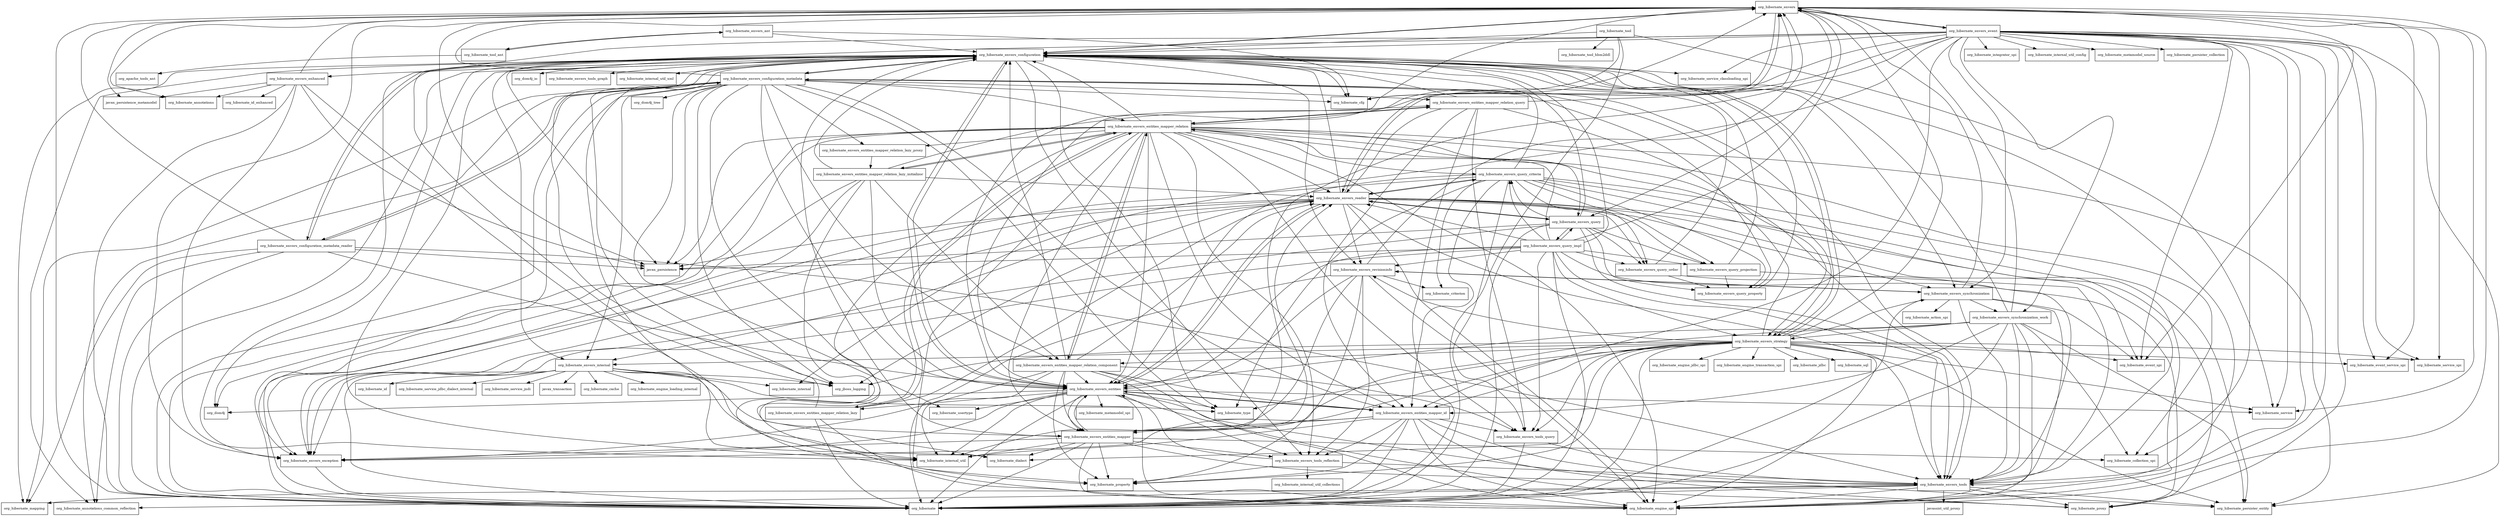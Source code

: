 digraph hibernate_envers_4_2_14_SP1_redhat_1_package_dependencies {
  node [shape = box, fontsize=10.0];
  org_hibernate_envers -> javax_persistence;
  org_hibernate_envers -> javax_persistence_metamodel;
  org_hibernate_envers -> org_hibernate;
  org_hibernate_envers -> org_hibernate_annotations;
  org_hibernate_envers -> org_hibernate_engine_spi;
  org_hibernate_envers -> org_hibernate_envers_configuration;
  org_hibernate_envers -> org_hibernate_envers_event;
  org_hibernate_envers -> org_hibernate_envers_exception;
  org_hibernate_envers -> org_hibernate_envers_query;
  org_hibernate_envers -> org_hibernate_envers_reader;
  org_hibernate_envers -> org_hibernate_event_service_spi;
  org_hibernate_envers -> org_hibernate_event_spi;
  org_hibernate_envers -> org_hibernate_service;
  org_hibernate_envers -> org_hibernate_service_spi;
  org_hibernate_envers_ant -> org_hibernate_cfg;
  org_hibernate_envers_ant -> org_hibernate_envers_configuration;
  org_hibernate_envers_ant -> org_hibernate_tool_ant;
  org_hibernate_envers_configuration -> javax_persistence;
  org_hibernate_envers_configuration -> org_dom4j;
  org_hibernate_envers_configuration -> org_dom4j_io;
  org_hibernate_envers_configuration -> org_hibernate;
  org_hibernate_envers_configuration -> org_hibernate_annotations_common_reflection;
  org_hibernate_envers_configuration -> org_hibernate_cfg;
  org_hibernate_envers_configuration -> org_hibernate_envers;
  org_hibernate_envers_configuration -> org_hibernate_envers_configuration_metadata;
  org_hibernate_envers_configuration -> org_hibernate_envers_configuration_metadata_reader;
  org_hibernate_envers_configuration -> org_hibernate_envers_enhanced;
  org_hibernate_envers_configuration -> org_hibernate_envers_entities;
  org_hibernate_envers_configuration -> org_hibernate_envers_internal;
  org_hibernate_envers_configuration -> org_hibernate_envers_revisioninfo;
  org_hibernate_envers_configuration -> org_hibernate_envers_strategy;
  org_hibernate_envers_configuration -> org_hibernate_envers_synchronization;
  org_hibernate_envers_configuration -> org_hibernate_envers_tools;
  org_hibernate_envers_configuration -> org_hibernate_envers_tools_graph;
  org_hibernate_envers_configuration -> org_hibernate_envers_tools_reflection;
  org_hibernate_envers_configuration -> org_hibernate_internal_util;
  org_hibernate_envers_configuration -> org_hibernate_internal_util_xml;
  org_hibernate_envers_configuration -> org_hibernate_mapping;
  org_hibernate_envers_configuration -> org_hibernate_property;
  org_hibernate_envers_configuration -> org_hibernate_service_classloading_spi;
  org_hibernate_envers_configuration -> org_hibernate_type;
  org_hibernate_envers_configuration -> org_jboss_logging;
  org_hibernate_envers_configuration_metadata -> javax_persistence;
  org_hibernate_envers_configuration_metadata -> org_dom4j;
  org_hibernate_envers_configuration_metadata -> org_dom4j_tree;
  org_hibernate_envers_configuration_metadata -> org_hibernate;
  org_hibernate_envers_configuration_metadata -> org_hibernate_annotations_common_reflection;
  org_hibernate_envers_configuration_metadata -> org_hibernate_cfg;
  org_hibernate_envers_configuration_metadata -> org_hibernate_envers;
  org_hibernate_envers_configuration_metadata -> org_hibernate_envers_configuration;
  org_hibernate_envers_configuration_metadata -> org_hibernate_envers_configuration_metadata_reader;
  org_hibernate_envers_configuration_metadata -> org_hibernate_envers_entities;
  org_hibernate_envers_configuration_metadata -> org_hibernate_envers_entities_mapper;
  org_hibernate_envers_configuration_metadata -> org_hibernate_envers_entities_mapper_id;
  org_hibernate_envers_configuration_metadata -> org_hibernate_envers_entities_mapper_relation;
  org_hibernate_envers_configuration_metadata -> org_hibernate_envers_entities_mapper_relation_component;
  org_hibernate_envers_configuration_metadata -> org_hibernate_envers_entities_mapper_relation_lazy_proxy;
  org_hibernate_envers_configuration_metadata -> org_hibernate_envers_entities_mapper_relation_query;
  org_hibernate_envers_configuration_metadata -> org_hibernate_envers_internal;
  org_hibernate_envers_configuration_metadata -> org_hibernate_envers_strategy;
  org_hibernate_envers_configuration_metadata -> org_hibernate_envers_tools;
  org_hibernate_envers_configuration_metadata -> org_hibernate_mapping;
  org_hibernate_envers_configuration_metadata -> org_hibernate_type;
  org_hibernate_envers_configuration_metadata -> org_hibernate_usertype;
  org_hibernate_envers_configuration_metadata -> org_jboss_logging;
  org_hibernate_envers_configuration_metadata_reader -> javax_persistence;
  org_hibernate_envers_configuration_metadata_reader -> org_hibernate;
  org_hibernate_envers_configuration_metadata_reader -> org_hibernate_annotations_common_reflection;
  org_hibernate_envers_configuration_metadata_reader -> org_hibernate_envers;
  org_hibernate_envers_configuration_metadata_reader -> org_hibernate_envers_configuration;
  org_hibernate_envers_configuration_metadata_reader -> org_hibernate_envers_configuration_metadata;
  org_hibernate_envers_configuration_metadata_reader -> org_hibernate_envers_entities;
  org_hibernate_envers_configuration_metadata_reader -> org_hibernate_envers_tools;
  org_hibernate_envers_configuration_metadata_reader -> org_hibernate_mapping;
  org_hibernate_envers_enhanced -> javax_persistence;
  org_hibernate_envers_enhanced -> javax_persistence_metamodel;
  org_hibernate_envers_enhanced -> org_hibernate;
  org_hibernate_envers_enhanced -> org_hibernate_annotations;
  org_hibernate_envers_enhanced -> org_hibernate_dialect;
  org_hibernate_envers_enhanced -> org_hibernate_envers;
  org_hibernate_envers_enhanced -> org_hibernate_id_enhanced;
  org_hibernate_envers_enhanced -> org_hibernate_internal_util;
  org_hibernate_envers_entities -> org_dom4j;
  org_hibernate_envers_entities -> org_hibernate;
  org_hibernate_envers_entities -> org_hibernate_engine_spi;
  org_hibernate_envers_entities -> org_hibernate_envers;
  org_hibernate_envers_entities -> org_hibernate_envers_configuration;
  org_hibernate_envers_entities -> org_hibernate_envers_entities_mapper;
  org_hibernate_envers_entities -> org_hibernate_envers_entities_mapper_id;
  org_hibernate_envers_entities -> org_hibernate_envers_entities_mapper_relation_lazy;
  org_hibernate_envers_entities -> org_hibernate_envers_exception;
  org_hibernate_envers_entities -> org_hibernate_envers_reader;
  org_hibernate_envers_entities -> org_hibernate_internal_util;
  org_hibernate_envers_entities -> org_hibernate_metamodel_spi;
  org_hibernate_envers_entities -> org_hibernate_persister_entity;
  org_hibernate_envers_entities -> org_hibernate_proxy;
  org_hibernate_envers_entities -> org_hibernate_service;
  org_hibernate_envers_entities -> org_hibernate_type;
  org_hibernate_envers_entities -> org_hibernate_usertype;
  org_hibernate_envers_entities_mapper -> org_hibernate;
  org_hibernate_envers_entities_mapper -> org_hibernate_collection_spi;
  org_hibernate_envers_entities_mapper -> org_hibernate_dialect;
  org_hibernate_envers_entities_mapper -> org_hibernate_engine_spi;
  org_hibernate_envers_entities_mapper -> org_hibernate_envers_configuration;
  org_hibernate_envers_entities_mapper -> org_hibernate_envers_entities;
  org_hibernate_envers_entities_mapper -> org_hibernate_envers_exception;
  org_hibernate_envers_entities_mapper -> org_hibernate_envers_reader;
  org_hibernate_envers_entities_mapper -> org_hibernate_envers_tools;
  org_hibernate_envers_entities_mapper -> org_hibernate_envers_tools_reflection;
  org_hibernate_envers_entities_mapper -> org_hibernate_internal_util;
  org_hibernate_envers_entities_mapper -> org_hibernate_property;
  org_hibernate_envers_entities_mapper_id -> org_hibernate;
  org_hibernate_envers_entities_mapper_id -> org_hibernate_engine_spi;
  org_hibernate_envers_entities_mapper_id -> org_hibernate_envers_entities;
  org_hibernate_envers_entities_mapper_id -> org_hibernate_envers_entities_mapper;
  org_hibernate_envers_entities_mapper_id -> org_hibernate_envers_exception;
  org_hibernate_envers_entities_mapper_id -> org_hibernate_envers_tools;
  org_hibernate_envers_entities_mapper_id -> org_hibernate_envers_tools_query;
  org_hibernate_envers_entities_mapper_id -> org_hibernate_envers_tools_reflection;
  org_hibernate_envers_entities_mapper_id -> org_hibernate_internal_util;
  org_hibernate_envers_entities_mapper_id -> org_hibernate_property;
  org_hibernate_envers_entities_mapper_id -> org_hibernate_proxy;
  org_hibernate_envers_entities_mapper_relation -> javax_persistence;
  org_hibernate_envers_entities_mapper_relation -> org_hibernate;
  org_hibernate_envers_entities_mapper_relation -> org_hibernate_collection_spi;
  org_hibernate_envers_entities_mapper_relation -> org_hibernate_engine_spi;
  org_hibernate_envers_entities_mapper_relation -> org_hibernate_envers;
  org_hibernate_envers_entities_mapper_relation -> org_hibernate_envers_configuration;
  org_hibernate_envers_entities_mapper_relation -> org_hibernate_envers_entities;
  org_hibernate_envers_entities_mapper_relation -> org_hibernate_envers_entities_mapper;
  org_hibernate_envers_entities_mapper_relation -> org_hibernate_envers_entities_mapper_id;
  org_hibernate_envers_entities_mapper_relation -> org_hibernate_envers_entities_mapper_relation_component;
  org_hibernate_envers_entities_mapper_relation -> org_hibernate_envers_entities_mapper_relation_lazy;
  org_hibernate_envers_entities_mapper_relation -> org_hibernate_envers_entities_mapper_relation_lazy_initializor;
  org_hibernate_envers_entities_mapper_relation -> org_hibernate_envers_entities_mapper_relation_lazy_proxy;
  org_hibernate_envers_entities_mapper_relation -> org_hibernate_envers_entities_mapper_relation_query;
  org_hibernate_envers_entities_mapper_relation -> org_hibernate_envers_exception;
  org_hibernate_envers_entities_mapper_relation -> org_hibernate_envers_query;
  org_hibernate_envers_entities_mapper_relation -> org_hibernate_envers_query_criteria;
  org_hibernate_envers_entities_mapper_relation -> org_hibernate_envers_reader;
  org_hibernate_envers_entities_mapper_relation -> org_hibernate_envers_tools;
  org_hibernate_envers_entities_mapper_relation -> org_hibernate_envers_tools_query;
  org_hibernate_envers_entities_mapper_relation -> org_hibernate_envers_tools_reflection;
  org_hibernate_envers_entities_mapper_relation -> org_hibernate_internal_util;
  org_hibernate_envers_entities_mapper_relation -> org_hibernate_persister_entity;
  org_hibernate_envers_entities_mapper_relation -> org_hibernate_property;
  org_hibernate_envers_entities_mapper_relation_component -> org_hibernate_engine_spi;
  org_hibernate_envers_entities_mapper_relation_component -> org_hibernate_envers_configuration;
  org_hibernate_envers_entities_mapper_relation_component -> org_hibernate_envers_entities;
  org_hibernate_envers_entities_mapper_relation_component -> org_hibernate_envers_entities_mapper;
  org_hibernate_envers_entities_mapper_relation_component -> org_hibernate_envers_entities_mapper_id;
  org_hibernate_envers_entities_mapper_relation_component -> org_hibernate_envers_entities_mapper_relation;
  org_hibernate_envers_entities_mapper_relation_component -> org_hibernate_envers_exception;
  org_hibernate_envers_entities_mapper_relation_component -> org_hibernate_envers_reader;
  org_hibernate_envers_entities_mapper_relation_component -> org_hibernate_envers_tools_query;
  org_hibernate_envers_entities_mapper_relation_component -> org_hibernate_envers_tools_reflection;
  org_hibernate_envers_entities_mapper_relation_component -> org_hibernate_internal_util;
  org_hibernate_envers_entities_mapper_relation_component -> org_hibernate_property;
  org_hibernate_envers_entities_mapper_relation_lazy -> org_hibernate;
  org_hibernate_envers_entities_mapper_relation_lazy -> org_hibernate_engine_spi;
  org_hibernate_envers_entities_mapper_relation_lazy -> org_hibernate_envers_configuration;
  org_hibernate_envers_entities_mapper_relation_lazy -> org_hibernate_envers_entities_mapper_relation;
  org_hibernate_envers_entities_mapper_relation_lazy -> org_hibernate_envers_reader;
  org_hibernate_envers_entities_mapper_relation_lazy_initializor -> org_hibernate;
  org_hibernate_envers_entities_mapper_relation_lazy_initializor -> org_hibernate_envers_configuration;
  org_hibernate_envers_entities_mapper_relation_lazy_initializor -> org_hibernate_envers_entities;
  org_hibernate_envers_entities_mapper_relation_lazy_initializor -> org_hibernate_envers_entities_mapper_relation;
  org_hibernate_envers_entities_mapper_relation_lazy_initializor -> org_hibernate_envers_entities_mapper_relation_component;
  org_hibernate_envers_entities_mapper_relation_lazy_initializor -> org_hibernate_envers_entities_mapper_relation_query;
  org_hibernate_envers_entities_mapper_relation_lazy_initializor -> org_hibernate_envers_exception;
  org_hibernate_envers_entities_mapper_relation_lazy_initializor -> org_hibernate_envers_reader;
  org_hibernate_envers_entities_mapper_relation_lazy_initializor -> org_hibernate_internal_util;
  org_hibernate_envers_entities_mapper_relation_lazy_proxy -> org_hibernate_envers_entities_mapper_relation_lazy_initializor;
  org_hibernate_envers_entities_mapper_relation_query -> org_hibernate;
  org_hibernate_envers_entities_mapper_relation_query -> org_hibernate_envers;
  org_hibernate_envers_entities_mapper_relation_query -> org_hibernate_envers_configuration;
  org_hibernate_envers_entities_mapper_relation_query -> org_hibernate_envers_entities_mapper_id;
  org_hibernate_envers_entities_mapper_relation_query -> org_hibernate_envers_entities_mapper_relation;
  org_hibernate_envers_entities_mapper_relation_query -> org_hibernate_envers_reader;
  org_hibernate_envers_entities_mapper_relation_query -> org_hibernate_envers_strategy;
  org_hibernate_envers_entities_mapper_relation_query -> org_hibernate_envers_tools_query;
  org_hibernate_envers_event -> org_hibernate_cfg;
  org_hibernate_envers_event -> org_hibernate_collection_spi;
  org_hibernate_envers_event -> org_hibernate_engine_spi;
  org_hibernate_envers_event -> org_hibernate_envers;
  org_hibernate_envers_event -> org_hibernate_envers_configuration;
  org_hibernate_envers_event -> org_hibernate_envers_entities;
  org_hibernate_envers_event -> org_hibernate_envers_entities_mapper;
  org_hibernate_envers_event -> org_hibernate_envers_entities_mapper_id;
  org_hibernate_envers_event -> org_hibernate_envers_exception;
  org_hibernate_envers_event -> org_hibernate_envers_synchronization;
  org_hibernate_envers_event -> org_hibernate_envers_synchronization_work;
  org_hibernate_envers_event -> org_hibernate_envers_tools;
  org_hibernate_envers_event -> org_hibernate_event_service_spi;
  org_hibernate_envers_event -> org_hibernate_event_spi;
  org_hibernate_envers_event -> org_hibernate_integrator_spi;
  org_hibernate_envers_event -> org_hibernate_internal;
  org_hibernate_envers_event -> org_hibernate_internal_util_config;
  org_hibernate_envers_event -> org_hibernate_metamodel_source;
  org_hibernate_envers_event -> org_hibernate_persister_collection;
  org_hibernate_envers_event -> org_hibernate_persister_entity;
  org_hibernate_envers_event -> org_hibernate_proxy;
  org_hibernate_envers_event -> org_hibernate_service;
  org_hibernate_envers_event -> org_hibernate_service_classloading_spi;
  org_hibernate_envers_event -> org_hibernate_service_spi;
  org_hibernate_envers_event -> org_jboss_logging;
  org_hibernate_envers_exception -> org_hibernate;
  org_hibernate_envers_internal -> javax_transaction;
  org_hibernate_envers_internal -> org_hibernate;
  org_hibernate_envers_internal -> org_hibernate_cache;
  org_hibernate_envers_internal -> org_hibernate_dialect;
  org_hibernate_envers_internal -> org_hibernate_engine_loading_internal;
  org_hibernate_envers_internal -> org_hibernate_engine_spi;
  org_hibernate_envers_internal -> org_hibernate_id;
  org_hibernate_envers_internal -> org_hibernate_internal;
  org_hibernate_envers_internal -> org_hibernate_service_jdbc_dialect_internal;
  org_hibernate_envers_internal -> org_hibernate_service_jndi;
  org_hibernate_envers_internal -> org_hibernate_type;
  org_hibernate_envers_internal -> org_jboss_logging;
  org_hibernate_envers_query -> javax_persistence;
  org_hibernate_envers_query -> org_hibernate;
  org_hibernate_envers_query -> org_hibernate_envers_configuration;
  org_hibernate_envers_query -> org_hibernate_envers_exception;
  org_hibernate_envers_query -> org_hibernate_envers_query_criteria;
  org_hibernate_envers_query -> org_hibernate_envers_query_impl;
  org_hibernate_envers_query -> org_hibernate_envers_query_order;
  org_hibernate_envers_query -> org_hibernate_envers_query_projection;
  org_hibernate_envers_query -> org_hibernate_envers_query_property;
  org_hibernate_envers_query -> org_hibernate_envers_reader;
  org_hibernate_envers_query -> org_hibernate_envers_tools;
  org_hibernate_envers_query_criteria -> org_hibernate_criterion;
  org_hibernate_envers_query_criteria -> org_hibernate_engine_spi;
  org_hibernate_envers_query_criteria -> org_hibernate_envers_configuration;
  org_hibernate_envers_query_criteria -> org_hibernate_envers_entities;
  org_hibernate_envers_query_criteria -> org_hibernate_envers_entities_mapper_id;
  org_hibernate_envers_query_criteria -> org_hibernate_envers_exception;
  org_hibernate_envers_query_criteria -> org_hibernate_envers_query_order;
  org_hibernate_envers_query_criteria -> org_hibernate_envers_query_projection;
  org_hibernate_envers_query_criteria -> org_hibernate_envers_query_property;
  org_hibernate_envers_query_criteria -> org_hibernate_envers_reader;
  org_hibernate_envers_query_criteria -> org_hibernate_envers_tools;
  org_hibernate_envers_query_criteria -> org_hibernate_envers_tools_query;
  org_hibernate_envers_query_criteria -> org_hibernate_persister_entity;
  org_hibernate_envers_query_criteria -> org_hibernate_type;
  org_hibernate_envers_query_impl -> javax_persistence;
  org_hibernate_envers_query_impl -> org_hibernate;
  org_hibernate_envers_query_impl -> org_hibernate_envers;
  org_hibernate_envers_query_impl -> org_hibernate_envers_configuration;
  org_hibernate_envers_query_impl -> org_hibernate_envers_entities;
  org_hibernate_envers_query_impl -> org_hibernate_envers_entities_mapper_relation;
  org_hibernate_envers_query_impl -> org_hibernate_envers_exception;
  org_hibernate_envers_query_impl -> org_hibernate_envers_query;
  org_hibernate_envers_query_impl -> org_hibernate_envers_query_criteria;
  org_hibernate_envers_query_impl -> org_hibernate_envers_query_order;
  org_hibernate_envers_query_impl -> org_hibernate_envers_query_projection;
  org_hibernate_envers_query_impl -> org_hibernate_envers_reader;
  org_hibernate_envers_query_impl -> org_hibernate_envers_revisioninfo;
  org_hibernate_envers_query_impl -> org_hibernate_envers_strategy;
  org_hibernate_envers_query_impl -> org_hibernate_envers_tools;
  org_hibernate_envers_query_impl -> org_hibernate_envers_tools_query;
  org_hibernate_envers_query_impl -> org_hibernate_proxy;
  org_hibernate_envers_query_order -> org_hibernate_envers_configuration;
  org_hibernate_envers_query_order -> org_hibernate_envers_query_property;
  org_hibernate_envers_query_order -> org_hibernate_envers_tools;
  org_hibernate_envers_query_projection -> org_hibernate_envers_configuration;
  org_hibernate_envers_query_projection -> org_hibernate_envers_query_property;
  org_hibernate_envers_query_projection -> org_hibernate_envers_tools;
  org_hibernate_envers_query_property -> org_hibernate_envers_configuration;
  org_hibernate_envers_query_property -> org_hibernate_envers_configuration_metadata;
  org_hibernate_envers_reader -> javax_persistence;
  org_hibernate_envers_reader -> org_hibernate;
  org_hibernate_envers_reader -> org_hibernate_engine_spi;
  org_hibernate_envers_reader -> org_hibernate_envers;
  org_hibernate_envers_reader -> org_hibernate_envers_configuration;
  org_hibernate_envers_reader -> org_hibernate_envers_entities;
  org_hibernate_envers_reader -> org_hibernate_envers_exception;
  org_hibernate_envers_reader -> org_hibernate_envers_internal;
  org_hibernate_envers_reader -> org_hibernate_envers_query;
  org_hibernate_envers_reader -> org_hibernate_envers_query_criteria;
  org_hibernate_envers_reader -> org_hibernate_envers_query_order;
  org_hibernate_envers_reader -> org_hibernate_envers_query_projection;
  org_hibernate_envers_reader -> org_hibernate_envers_revisioninfo;
  org_hibernate_envers_reader -> org_hibernate_envers_synchronization;
  org_hibernate_envers_reader -> org_hibernate_envers_tools;
  org_hibernate_envers_reader -> org_hibernate_event_spi;
  org_hibernate_envers_reader -> org_hibernate_proxy;
  org_hibernate_envers_reader -> org_jboss_logging;
  org_hibernate_envers_revisioninfo -> org_hibernate;
  org_hibernate_envers_revisioninfo -> org_hibernate_criterion;
  org_hibernate_envers_revisioninfo -> org_hibernate_engine_spi;
  org_hibernate_envers_revisioninfo -> org_hibernate_envers;
  org_hibernate_envers_revisioninfo -> org_hibernate_envers_entities;
  org_hibernate_envers_revisioninfo -> org_hibernate_envers_synchronization;
  org_hibernate_envers_revisioninfo -> org_hibernate_envers_tools_reflection;
  org_hibernate_envers_revisioninfo -> org_hibernate_internal_util;
  org_hibernate_envers_revisioninfo -> org_hibernate_property;
  org_hibernate_envers_strategy -> org_hibernate;
  org_hibernate_envers_strategy -> org_hibernate_dialect;
  org_hibernate_envers_strategy -> org_hibernate_engine_jdbc_spi;
  org_hibernate_envers_strategy -> org_hibernate_engine_spi;
  org_hibernate_envers_strategy -> org_hibernate_engine_transaction_spi;
  org_hibernate_envers_strategy -> org_hibernate_envers;
  org_hibernate_envers_strategy -> org_hibernate_envers_configuration;
  org_hibernate_envers_strategy -> org_hibernate_envers_entities_mapper;
  org_hibernate_envers_strategy -> org_hibernate_envers_entities_mapper_id;
  org_hibernate_envers_strategy -> org_hibernate_envers_entities_mapper_relation;
  org_hibernate_envers_strategy -> org_hibernate_envers_entities_mapper_relation_component;
  org_hibernate_envers_strategy -> org_hibernate_envers_internal;
  org_hibernate_envers_strategy -> org_hibernate_envers_revisioninfo;
  org_hibernate_envers_strategy -> org_hibernate_envers_synchronization;
  org_hibernate_envers_strategy -> org_hibernate_envers_tools_query;
  org_hibernate_envers_strategy -> org_hibernate_event_service_spi;
  org_hibernate_envers_strategy -> org_hibernate_event_spi;
  org_hibernate_envers_strategy -> org_hibernate_jdbc;
  org_hibernate_envers_strategy -> org_hibernate_persister_entity;
  org_hibernate_envers_strategy -> org_hibernate_property;
  org_hibernate_envers_strategy -> org_hibernate_service;
  org_hibernate_envers_strategy -> org_hibernate_service_spi;
  org_hibernate_envers_strategy -> org_hibernate_sql;
  org_hibernate_envers_strategy -> org_hibernate_type;
  org_hibernate_envers_strategy -> org_jboss_logging;
  org_hibernate_envers_synchronization -> org_hibernate;
  org_hibernate_envers_synchronization -> org_hibernate_action_spi;
  org_hibernate_envers_synchronization -> org_hibernate_engine_spi;
  org_hibernate_envers_synchronization -> org_hibernate_envers;
  org_hibernate_envers_synchronization -> org_hibernate_envers_revisioninfo;
  org_hibernate_envers_synchronization -> org_hibernate_envers_synchronization_work;
  org_hibernate_envers_synchronization -> org_hibernate_envers_tools;
  org_hibernate_envers_synchronization -> org_hibernate_event_spi;
  org_hibernate_envers_synchronization_work -> org_hibernate;
  org_hibernate_envers_synchronization_work -> org_hibernate_collection_spi;
  org_hibernate_envers_synchronization_work -> org_hibernate_engine_spi;
  org_hibernate_envers_synchronization_work -> org_hibernate_envers;
  org_hibernate_envers_synchronization_work -> org_hibernate_envers_configuration;
  org_hibernate_envers_synchronization_work -> org_hibernate_envers_entities;
  org_hibernate_envers_synchronization_work -> org_hibernate_envers_entities_mapper;
  org_hibernate_envers_synchronization_work -> org_hibernate_envers_entities_mapper_id;
  org_hibernate_envers_synchronization_work -> org_hibernate_envers_strategy;
  org_hibernate_envers_synchronization_work -> org_hibernate_envers_tools;
  org_hibernate_envers_synchronization_work -> org_hibernate_persister_entity;
  org_hibernate_envers_tools -> javassist_util_proxy;
  org_hibernate_envers_tools -> org_hibernate;
  org_hibernate_envers_tools -> org_hibernate_annotations_common_reflection;
  org_hibernate_envers_tools -> org_hibernate_engine_spi;
  org_hibernate_envers_tools -> org_hibernate_mapping;
  org_hibernate_envers_tools -> org_hibernate_persister_entity;
  org_hibernate_envers_tools -> org_hibernate_proxy;
  org_hibernate_envers_tools_query -> org_hibernate;
  org_hibernate_envers_tools_query -> org_hibernate_envers_tools;
  org_hibernate_envers_tools_reflection -> org_hibernate_envers_entities;
  org_hibernate_envers_tools_reflection -> org_hibernate_envers_tools;
  org_hibernate_envers_tools_reflection -> org_hibernate_internal_util_collections;
  org_hibernate_envers_tools_reflection -> org_hibernate_property;
  org_hibernate_tool -> org_hibernate;
  org_hibernate_tool -> org_hibernate_cfg;
  org_hibernate_tool -> org_hibernate_envers_configuration;
  org_hibernate_tool -> org_hibernate_service;
  org_hibernate_tool -> org_hibernate_tool_hbm2ddl;
  org_hibernate_tool_ant -> org_apache_tools_ant;
  org_hibernate_tool_ant -> org_hibernate_envers_ant;
}
